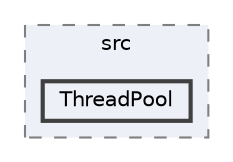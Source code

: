 digraph "external/taskflow/3rd-party/eigen-3.3.7/unsupported/Eigen/CXX11/src/ThreadPool"
{
 // LATEX_PDF_SIZE
  bgcolor="transparent";
  edge [fontname=Helvetica,fontsize=10,labelfontname=Helvetica,labelfontsize=10];
  node [fontname=Helvetica,fontsize=10,shape=box,height=0.2,width=0.4];
  compound=true
  subgraph clusterdir_d064e452fc2dade8b88ee01619c76d87 {
    graph [ bgcolor="#edf0f7", pencolor="grey50", label="src", fontname=Helvetica,fontsize=10 style="filled,dashed", URL="dir_d064e452fc2dade8b88ee01619c76d87.html",tooltip=""]
  dir_cad114c128ee182dd48868c141e8311b [label="ThreadPool", fillcolor="#edf0f7", color="grey25", style="filled,bold", URL="dir_cad114c128ee182dd48868c141e8311b.html",tooltip=""];
  }
}

